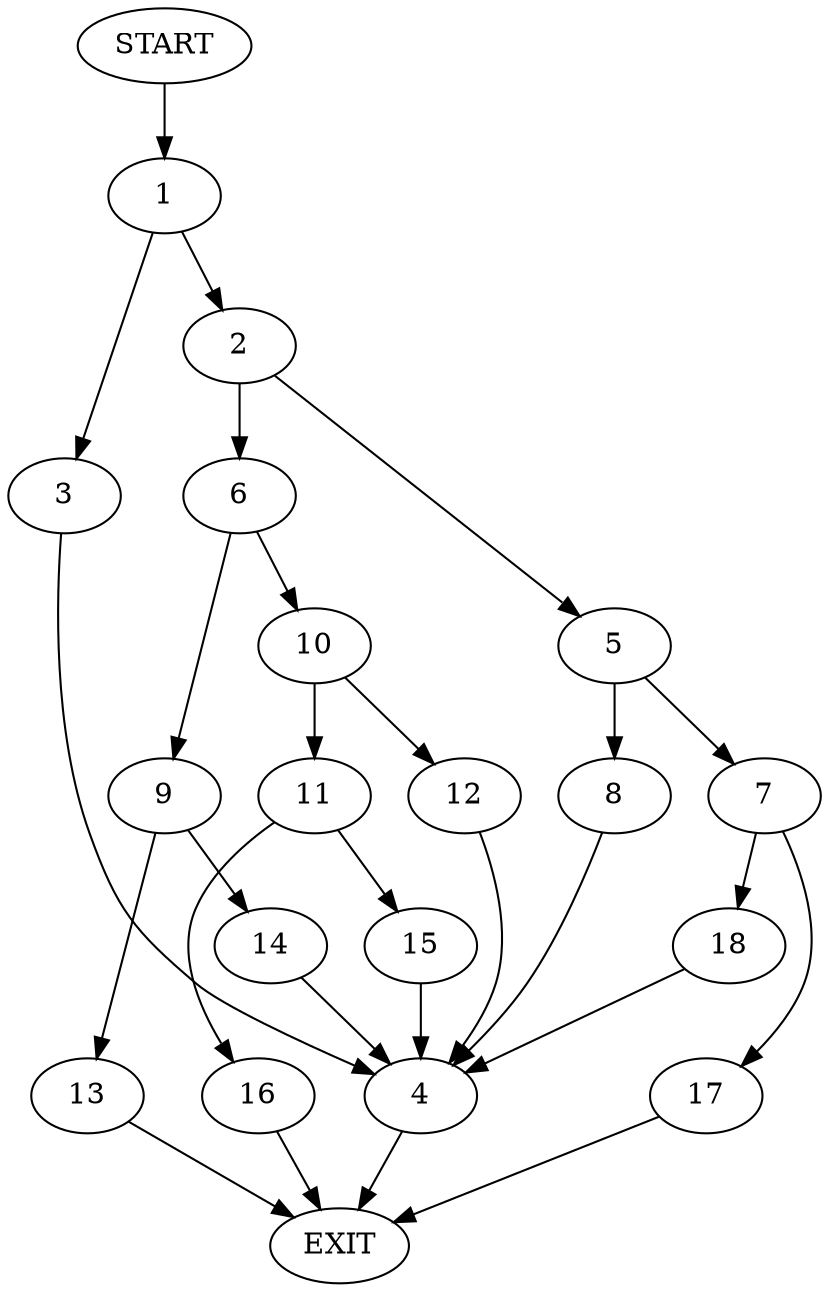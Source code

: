 digraph {
0 [label="START"]
19 [label="EXIT"]
0 -> 1
1 -> 2
1 -> 3
3 -> 4
2 -> 5
2 -> 6
4 -> 19
5 -> 7
5 -> 8
6 -> 9
6 -> 10
10 -> 11
10 -> 12
9 -> 13
9 -> 14
13 -> 19
14 -> 4
11 -> 15
11 -> 16
12 -> 4
15 -> 4
16 -> 19
7 -> 17
7 -> 18
8 -> 4
17 -> 19
18 -> 4
}
